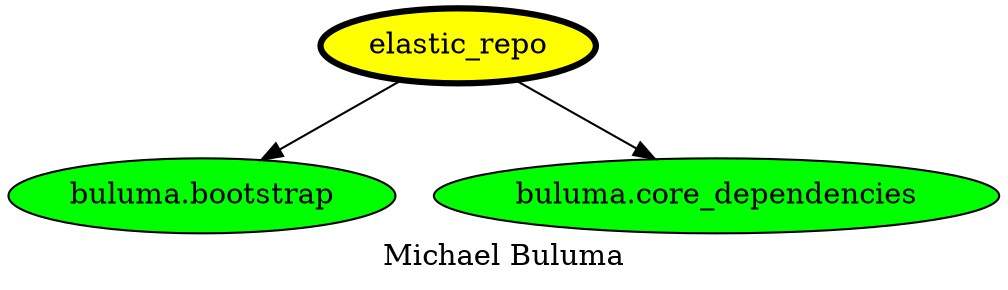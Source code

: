 digraph PhiloDilemma {
  label = "Michael Buluma" ;
  overlap=false
  {
    "elastic_repo" [fillcolor=yellow style=filled penwidth=3]
    "buluma.bootstrap" [fillcolor=green style=filled]
    "buluma.core_dependencies" [fillcolor=green style=filled]
  }
  "elastic_repo" -> "buluma.bootstrap"
  "elastic_repo" -> "buluma.core_dependencies"
}
